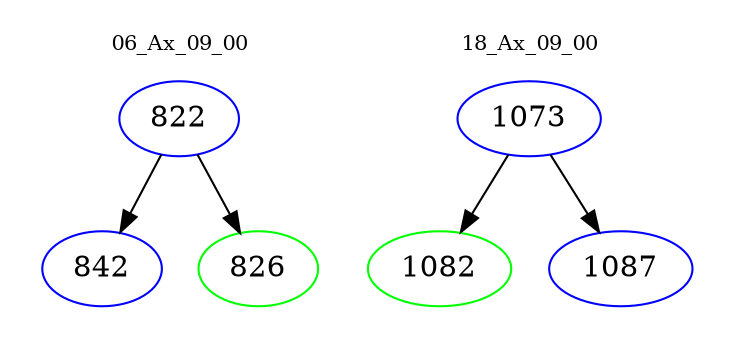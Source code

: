 digraph{
subgraph cluster_0 {
color = white
label = "06_Ax_09_00";
fontsize=10;
T0_822 [label="822", color="blue"]
T0_822 -> T0_842 [color="black"]
T0_842 [label="842", color="blue"]
T0_822 -> T0_826 [color="black"]
T0_826 [label="826", color="green"]
}
subgraph cluster_1 {
color = white
label = "18_Ax_09_00";
fontsize=10;
T1_1073 [label="1073", color="blue"]
T1_1073 -> T1_1082 [color="black"]
T1_1082 [label="1082", color="green"]
T1_1073 -> T1_1087 [color="black"]
T1_1087 [label="1087", color="blue"]
}
}
